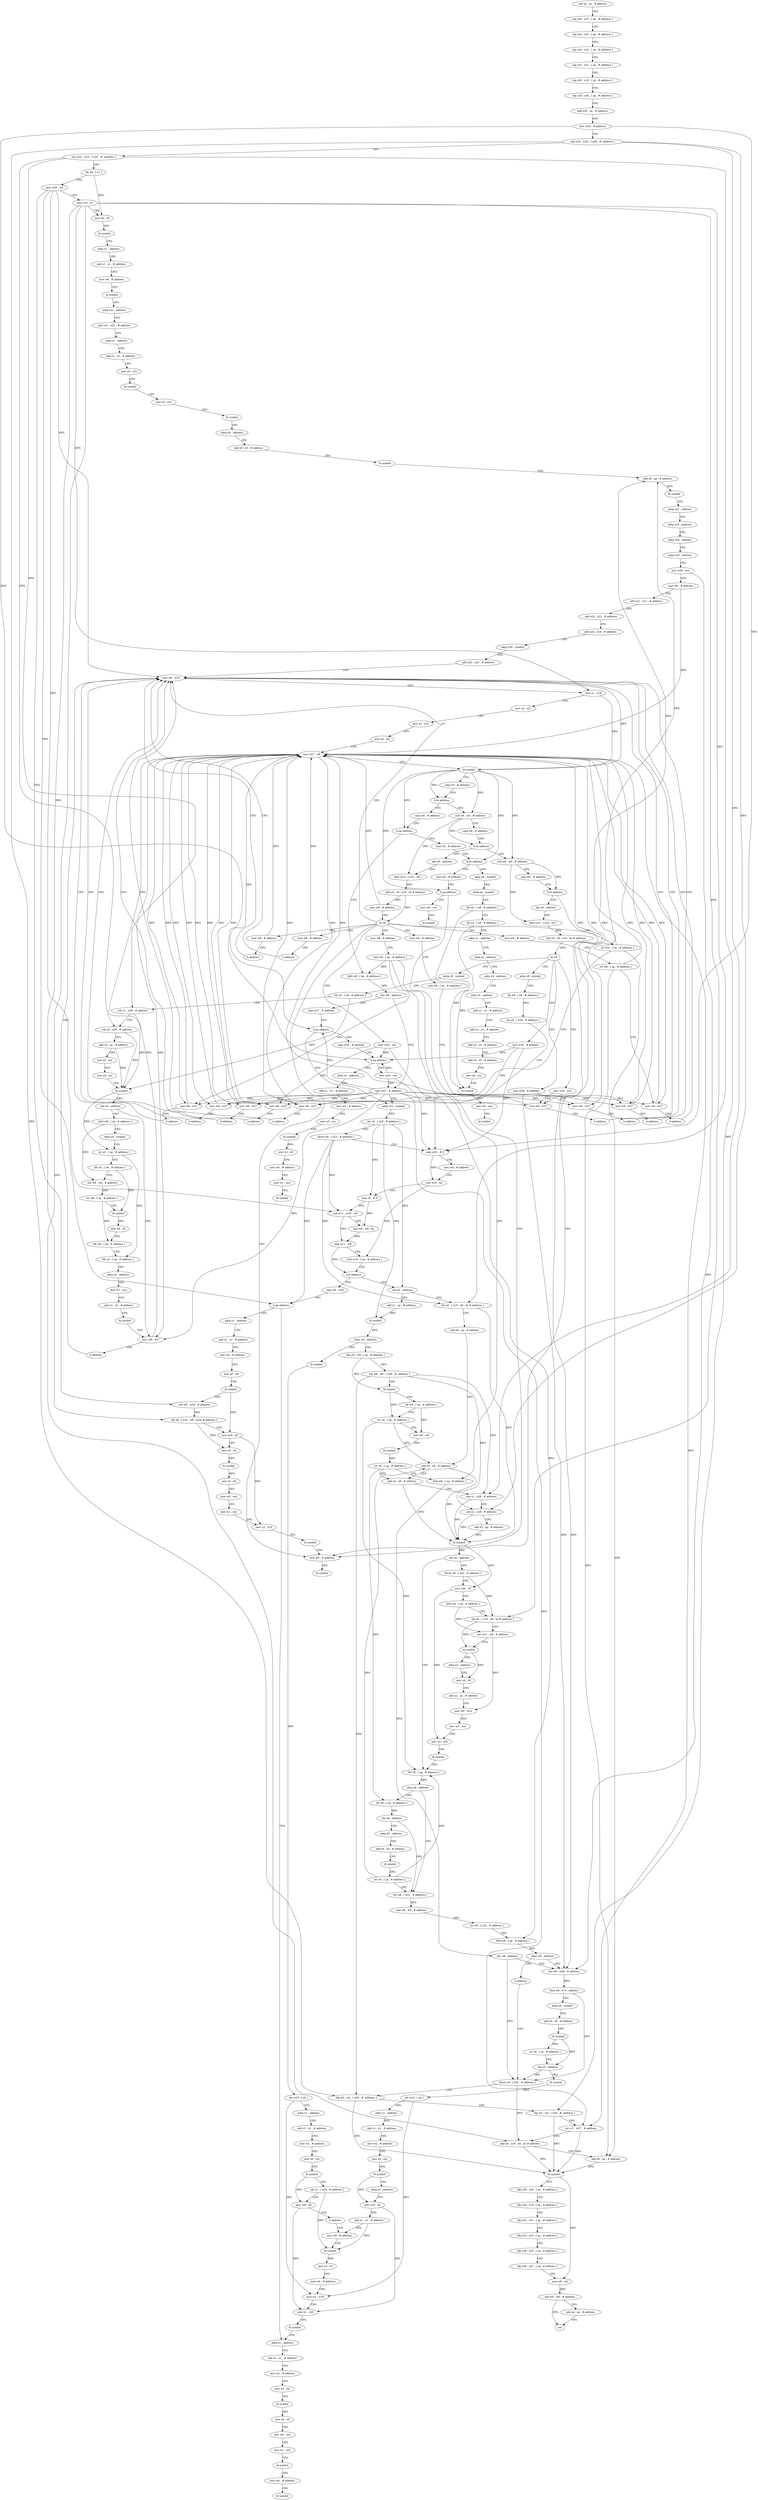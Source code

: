digraph "func" {
"4202908" [label = "sub sp , sp , # address" ]
"4202912" [label = "stp x28 , x27 , [ sp , # address ]" ]
"4202916" [label = "stp x26 , x25 , [ sp , # address ]" ]
"4202920" [label = "stp x24 , x23 , [ sp , # address ]" ]
"4202924" [label = "stp x22 , x21 , [ sp , # address ]" ]
"4202928" [label = "stp x20 , x19 , [ sp , # address ]" ]
"4202932" [label = "stp x29 , x30 , [ sp , # address ]" ]
"4202936" [label = "add x29 , sp , # address" ]
"4202940" [label = "mov w25 , # address" ]
"4202944" [label = "stp w25 , w25 , [ x29 , #- address ]" ]
"4202948" [label = "stp w25 , w25 , [ x29 , #- address ]" ]
"4202952" [label = "ldr x8 , [ x1 ]" ]
"4202956" [label = "mov w20 , w0" ]
"4202960" [label = "mov x19 , x1" ]
"4202964" [label = "mov x0 , x8" ]
"4202968" [label = "bl symbol" ]
"4202972" [label = "adrp x1 , address" ]
"4202976" [label = "add x1 , x1 , # address" ]
"4202980" [label = "mov w0 , # address" ]
"4202984" [label = "bl symbol" ]
"4202988" [label = "adrp x21 , address" ]
"4202992" [label = "add x21 , x21 , # address" ]
"4202996" [label = "adrp x1 , address" ]
"4203000" [label = "add x1 , x1 , # address" ]
"4203004" [label = "mov x0 , x21" ]
"4203008" [label = "bl symbol" ]
"4203012" [label = "mov x0 , x21" ]
"4203016" [label = "bl symbol" ]
"4203020" [label = "adrp x0 , address" ]
"4203024" [label = "add x0 , x0 , # address" ]
"4203028" [label = "bl symbol" ]
"4203032" [label = "add x0 , sp , # address" ]
"4203036" [label = "bl symbol" ]
"4203040" [label = "adrp x21 , address" ]
"4203044" [label = "adrp x22 , address" ]
"4203048" [label = "adrp x24 , address" ]
"4203052" [label = "adrp x23 , address" ]
"4203056" [label = "mov w26 , wzr" ]
"4203060" [label = "mov w8 , # address" ]
"4203064" [label = "add x21 , x21 , # address" ]
"4203068" [label = "add x22 , x22 , # address" ]
"4203072" [label = "add x24 , x24 , # address" ]
"4203076" [label = "adrp x28 , symbol" ]
"4203080" [label = "add x23 , x23 , # address" ]
"4203084" [label = "mov w0 , w20" ]
"4203424" [label = "cmn w0 , # address" ]
"4203428" [label = "b.ne address" ]
"4203808" [label = "cmn w0 , # address" ]
"4203432" [label = "ldrb w8 , [ sp , # address ]" ]
"4203120" [label = "sub w8 , w0 , # address" ]
"4203124" [label = "cmp w8 , # address" ]
"4203128" [label = "b.hi address" ]
"4203160" [label = "sub w8 , w0 , # address" ]
"4203132" [label = "adr x9 , address" ]
"4203812" [label = "b.ne address" ]
"4203880" [label = "cmn w0 , # address" ]
"4203816" [label = "adrp x8 , symbol" ]
"4203436" [label = "cbz w8 , address" ]
"4203460" [label = "mov w27 , # address" ]
"4203440" [label = "cmp w27 , # address" ]
"4203164" [label = "cmp w8 , # address" ]
"4203168" [label = "b.hi address" ]
"4203964" [label = "mov w0 , # address" ]
"4203172" [label = "adr x9 , address" ]
"4203136" [label = "ldrb w10 , [ x23 , x8 ]" ]
"4203140" [label = "add x9 , x9 , x10 , lsl # address" ]
"4203144" [label = "mov w8 , # address" ]
"4203148" [label = "br x9" ]
"4203152" [label = "mov w8 , # address" ]
"4203200" [label = "mov w8 , # address" ]
"4203216" [label = "mov w8 , # address" ]
"4203252" [label = "mov w8 , # address" ]
"4203260" [label = "mov w25 , wzr" ]
"4203284" [label = "mov w8 , # address" ]
"4203300" [label = "str wzr , [ sp , # address ]" ]
"4203884" [label = "b.ne address" ]
"4203888" [label = "mov w0 , wzr" ]
"4203820" [label = "adrp x9 , symbol" ]
"4203824" [label = "ldr x0 , [ x8 , # address ]" ]
"4203828" [label = "ldr x3 , [ x9 , # address ]" ]
"4203832" [label = "adrp x1 , address" ]
"4203836" [label = "adrp x2 , address" ]
"4203840" [label = "adrp x4 , address" ]
"4203844" [label = "adrp x5 , address" ]
"4203848" [label = "add x1 , x1 , # address" ]
"4203852" [label = "add x2 , x2 , # address" ]
"4203856" [label = "add x4 , x4 , # address" ]
"4203860" [label = "add x5 , x5 , # address" ]
"4203864" [label = "mov x6 , xzr" ]
"4203868" [label = "bl symbol" ]
"4203872" [label = "mov w0 , wzr" ]
"4203876" [label = "bl symbol" ]
"4203464" [label = "adrp x22 , symbol" ]
"4203444" [label = "b.ne address" ]
"4203448" [label = "cmp w25 , # address" ]
"4203968" [label = "bl symbol" ]
"4203176" [label = "ldrb w10 , [ x24 , x8 ]" ]
"4203180" [label = "add x9 , x9 , x10 , lsl # address" ]
"4203184" [label = "br x9" ]
"4203188" [label = "mov w25 , # address" ]
"4203232" [label = "adrp x8 , symbol" ]
"4203272" [label = "mov w26 , wzr" ]
"4203312" [label = "mov w26 , # address" ]
"4203324" [label = "adrp x8 , symbol" ]
"4203088" [label = "mov x1 , x19" ]
"4203092" [label = "mov x2 , x21" ]
"4203096" [label = "mov x3 , x22" ]
"4203100" [label = "mov x4 , xzr" ]
"4203104" [label = "mov w27 , w8" ]
"4203108" [label = "bl symbol" ]
"4203112" [label = "cmp w0 , # address" ]
"4203116" [label = "b.le address" ]
"4203156" [label = "b address" ]
"4203204" [label = "str w8 , [ sp , # address ]" ]
"4203208" [label = "mov w8 , w27" ]
"4203212" [label = "b address" ]
"4203220" [label = "strb w8 , [ sp , # address ]" ]
"4203224" [label = "mov w8 , w27" ]
"4203228" [label = "b address" ]
"4203256" [label = "b address" ]
"4203264" [label = "mov w8 , w27" ]
"4203268" [label = "b address" ]
"4203288" [label = "strb w8 , [ sp , # address ]" ]
"4203292" [label = "mov w8 , w27" ]
"4203296" [label = "b address" ]
"4203304" [label = "mov w8 , w27" ]
"4203308" [label = "b address" ]
"4203892" [label = "bl symbol" ]
"4203896" [label = "cmp w8 , w20" ]
"4203900" [label = "b.ge address" ]
"4204080" [label = "adrp x1 , address" ]
"4203904" [label = "adrp x1 , address" ]
"4203512" [label = "cbz x0 , address" ]
"4203664" [label = "ldr x0 , [ x19 , x8 , lsl # address ]" ]
"4203516" [label = "add x1 , sp , # address" ]
"4203468" [label = "ldr x0 , [ x28 , # address ]" ]
"4203472" [label = "ldrsw x8 , [ x22 , # address ]" ]
"4203476" [label = "cmp w25 , # 0" ]
"4203480" [label = "mov w9 , # address" ]
"4203484" [label = "cset w10 , ne" ]
"4203488" [label = "cmp x0 , # 0" ]
"4203492" [label = "sub w11 , w20 , w8" ]
"4203496" [label = "cinc w9 , w9 , eq" ]
"4203500" [label = "cmp w11 , w9" ]
"4203504" [label = "strb w10 , [ sp , # address ]" ]
"4203508" [label = "b.lt address" ]
"4203452" [label = "b.eq address" ]
"4204124" [label = "adrp x1 , address" ]
"4203456" [label = "mov w25 , wzr" ]
"4203192" [label = "mov w8 , w27" ]
"4203196" [label = "b address" ]
"4203236" [label = "ldr x8 , [ x8 , # address ]" ]
"4203240" [label = "str x8 , [ x28 , # address ]" ]
"4203244" [label = "mov w8 , w27" ]
"4203248" [label = "b address" ]
"4203276" [label = "mov w8 , w27" ]
"4203280" [label = "b address" ]
"4203316" [label = "mov w8 , w27" ]
"4203320" [label = "b address" ]
"4203328" [label = "ldr x0 , [ x8 , # address ]" ]
"4203332" [label = "sub x1 , x29 , # address" ]
"4203336" [label = "sub x2 , x29 , # address" ]
"4203340" [label = "add x5 , sp , # address" ]
"4203344" [label = "mov x3 , xzr" ]
"4203348" [label = "mov x4 , xzr" ]
"4203352" [label = "bl symbol" ]
"4203356" [label = "cbz x0 , address" ]
"4203416" [label = "mov w8 , w27" ]
"4203360" [label = "ldrb w8 , [ sp , # address ]" ]
"4204084" [label = "add x1 , x1 , # address" ]
"4204088" [label = "mov w2 , # address" ]
"4204092" [label = "mov x0 , xzr" ]
"4204096" [label = "bl symbol" ]
"4204100" [label = "mov x2 , x0" ]
"4204104" [label = "mov w0 , wzr" ]
"4204108" [label = "mov w1 , wzr" ]
"4204112" [label = "bl symbol" ]
"4204116" [label = "mov w0 , # address" ]
"4204120" [label = "bl symbol" ]
"4203908" [label = "add x1 , x1 , # address" ]
"4203912" [label = "mov w2 , # address" ]
"4203916" [label = "mov x0 , xzr" ]
"4203920" [label = "bl symbol" ]
"4203924" [label = "sub w8 , w20 , # address" ]
"4203928" [label = "ldr x8 , [ x19 , w8 , sxtw # address ]" ]
"4203932" [label = "mov x19 , x0" ]
"4203936" [label = "mov x0 , x8" ]
"4203940" [label = "bl symbol" ]
"4203944" [label = "mov x3 , x0" ]
"4203948" [label = "mov w0 , wzr" ]
"4203952" [label = "mov w1 , wzr" ]
"4203956" [label = "mov x2 , x19" ]
"4203960" [label = "bl symbol" ]
"4203668" [label = "add x8 , sp , # address" ]
"4203672" [label = "add x3 , x8 , # address" ]
"4203676" [label = "add x4 , x8 , # address" ]
"4203680" [label = "sub x1 , x29 , # address" ]
"4203684" [label = "sub x2 , x29 , # address" ]
"4203688" [label = "add x5 , sp , # address" ]
"4203692" [label = "bl symbol" ]
"4203696" [label = "cbz x0 , address" ]
"4203752" [label = "ldr x8 , [ sp , # address ]" ]
"4203700" [label = "ldrsw x8 , [ x22 , # address ]" ]
"4203520" [label = "bl symbol" ]
"4203524" [label = "cbnz w0 , address" ]
"4203972" [label = "bl symbol" ]
"4203528" [label = "ldp w0 , w8 , [ sp , # address ]" ]
"4204128" [label = "add x1 , x1 , # address" ]
"4204132" [label = "mov w2 , # address" ]
"4204136" [label = "mov x0 , xzr" ]
"4204140" [label = "bl symbol" ]
"4204144" [label = "mov x2 , x0" ]
"4204148" [label = "mov w0 , # address" ]
"4204152" [label = "mov w1 , wzr" ]
"4204156" [label = "bl symbol" ]
"4203420" [label = "b address" ]
"4203364" [label = "adrp x9 , symbol" ]
"4203368" [label = "str x0 , [ sp , # address ]" ]
"4203372" [label = "ldr x0 , [ x9 , # address ]" ]
"4203376" [label = "eor w8 , w8 , # address" ]
"4203380" [label = "str w8 , [ sp , # address ]" ]
"4203384" [label = "bl symbol" ]
"4203388" [label = "mov x4 , x0" ]
"4203392" [label = "ldr w0 , [ sp , # address ]" ]
"4203396" [label = "ldr x3 , [ sp , # address ]" ]
"4203400" [label = "adrp x2 , address" ]
"4203404" [label = "mov w1 , wzr" ]
"4203408" [label = "add x2 , x2 , # address" ]
"4203412" [label = "bl symbol" ]
"4203756" [label = "cbnz x8 , address" ]
"4203784" [label = "ldr w8 , [ x22 , # address ]" ]
"4203760" [label = "ldr x8 , [ sp , # address ]" ]
"4203704" [label = "mov x20 , x0" ]
"4203708" [label = "ldrb w9 , [ sp , # address ]" ]
"4203712" [label = "ldr x0 , [ x19 , x8 , lsl # address ]" ]
"4203716" [label = "eor w21 , w9 , # address" ]
"4203720" [label = "bl symbol" ]
"4203724" [label = "adrp x2 , address" ]
"4203728" [label = "mov x4 , x0" ]
"4203732" [label = "add x2 , x2 , # address" ]
"4203736" [label = "mov w0 , w21" ]
"4203740" [label = "mov w1 , wzr" ]
"4203744" [label = "mov x3 , x20" ]
"4203748" [label = "bl symbol" ]
"4203976" [label = "ldr w19 , [ x0 ]" ]
"4203980" [label = "adrp x1 , address" ]
"4203984" [label = "add x1 , x1 , # address" ]
"4203988" [label = "mov w2 , # address" ]
"4203992" [label = "mov x0 , xzr" ]
"4203996" [label = "bl symbol" ]
"4204000" [label = "ldr x1 , [ x28 , # address ]" ]
"4204004" [label = "mov x20 , x0" ]
"4204008" [label = "b address" ]
"4204052" [label = "mov w0 , # address" ]
"4203532" [label = "stp w8 , w0 , [ x29 , #- address ]" ]
"4203536" [label = "bl symbol" ]
"4203540" [label = "ldr w8 , [ sp , # address ]" ]
"4203544" [label = "str x0 , [ sp , # address ]" ]
"4203548" [label = "mov w0 , w8" ]
"4203552" [label = "bl symbol" ]
"4203556" [label = "str x0 , [ sp , # address ]" ]
"4203560" [label = "ldrb w8 , [ sp , # address ]" ]
"4203564" [label = "cbz w8 , address" ]
"4203596" [label = "ldrsw x8 , [ x22 , # address ]" ]
"4203568" [label = "eor w8 , w26 , # address" ]
"4203788" [label = "add w8 , w8 , # address" ]
"4203792" [label = "str w8 , [ x22 , # address ]" ]
"4203796" [label = "ldrb w8 , [ sp , # address ]" ]
"4203800" [label = "cbnz w8 , address" ]
"4203804" [label = "b address" ]
"4203764" [label = "cbz x8 , address" ]
"4203768" [label = "adrp x0 , address" ]
"4204056" [label = "bl symbol" ]
"4204060" [label = "mov x3 , x0" ]
"4204064" [label = "mov w0 , # address" ]
"4204068" [label = "mov w1 , w19" ]
"4204072" [label = "mov x2 , x20" ]
"4204076" [label = "bl symbol" ]
"4203600" [label = "ldp w3 , w2 , [ x29 , #- address ]" ]
"4203604" [label = "ldp w5 , w4 , [ x29 , #- address ]" ]
"4203608" [label = "orr w1 , w27 , # address" ]
"4203612" [label = "add x0 , x19 , x8 , lsl # address" ]
"4203616" [label = "add x6 , sp , # address" ]
"4203620" [label = "bl symbol" ]
"4203624" [label = "ldp x29 , x30 , [ sp , # address ]" ]
"4203628" [label = "ldp x20 , x19 , [ sp , # address ]" ]
"4203632" [label = "ldp x22 , x21 , [ sp , # address ]" ]
"4203636" [label = "ldp x24 , x23 , [ sp , # address ]" ]
"4203640" [label = "ldp x26 , x25 , [ sp , # address ]" ]
"4203644" [label = "ldp x28 , x27 , [ sp , # address ]" ]
"4203648" [label = "mvn w8 , w0" ]
"4203652" [label = "and w0 , w8 , # address" ]
"4203656" [label = "add sp , sp , # address" ]
"4203660" [label = "ret" ]
"4203572" [label = "tbnz w8 , # 0 , address" ]
"4203576" [label = "adrp x0 , symbol" ]
"4203772" [label = "add x0 , x0 , # address" ]
"4203776" [label = "bl symbol" ]
"4203780" [label = "str x0 , [ sp , # address ]" ]
"4203580" [label = "add x0 , x0 , # address" ]
"4203584" [label = "bl symbol" ]
"4203588" [label = "str x0 , [ sp , # address ]" ]
"4203592" [label = "cbz x0 , address" ]
"4204012" [label = "bl symbol" ]
"4204016" [label = "ldr w19 , [ x0 ]" ]
"4204020" [label = "adrp x1 , address" ]
"4204024" [label = "add x1 , x1 , # address" ]
"4204028" [label = "mov w2 , # address" ]
"4204032" [label = "mov x0 , xzr" ]
"4204036" [label = "bl symbol" ]
"4204040" [label = "adrp x1 , address" ]
"4204044" [label = "mov x20 , x0" ]
"4204048" [label = "add x1 , x1 , # address" ]
"4202908" -> "4202912" [ label = "CFG" ]
"4202912" -> "4202916" [ label = "CFG" ]
"4202916" -> "4202920" [ label = "CFG" ]
"4202920" -> "4202924" [ label = "CFG" ]
"4202924" -> "4202928" [ label = "CFG" ]
"4202928" -> "4202932" [ label = "CFG" ]
"4202932" -> "4202936" [ label = "CFG" ]
"4202936" -> "4202940" [ label = "CFG" ]
"4202940" -> "4202944" [ label = "CFG" ]
"4202940" -> "4203476" [ label = "DFG" ]
"4202940" -> "4203452" [ label = "DFG" ]
"4202944" -> "4202948" [ label = "CFG" ]
"4202944" -> "4203600" [ label = "DFG" ]
"4202944" -> "4203680" [ label = "DFG" ]
"4202944" -> "4203684" [ label = "DFG" ]
"4202948" -> "4202952" [ label = "CFG" ]
"4202948" -> "4203604" [ label = "DFG" ]
"4202948" -> "4203332" [ label = "DFG" ]
"4202948" -> "4203336" [ label = "DFG" ]
"4202952" -> "4202956" [ label = "CFG" ]
"4202952" -> "4202964" [ label = "DFG" ]
"4202956" -> "4202960" [ label = "CFG" ]
"4202956" -> "4203084" [ label = "DFG" ]
"4202956" -> "4203492" [ label = "DFG" ]
"4202956" -> "4203900" [ label = "DFG" ]
"4202956" -> "4203924" [ label = "DFG" ]
"4202960" -> "4202964" [ label = "CFG" ]
"4202960" -> "4203088" [ label = "DFG" ]
"4202960" -> "4203928" [ label = "DFG" ]
"4202960" -> "4203664" [ label = "DFG" ]
"4202960" -> "4203712" [ label = "DFG" ]
"4202960" -> "4203612" [ label = "DFG" ]
"4202964" -> "4202968" [ label = "DFG" ]
"4202968" -> "4202972" [ label = "CFG" ]
"4202972" -> "4202976" [ label = "CFG" ]
"4202976" -> "4202980" [ label = "CFG" ]
"4202980" -> "4202984" [ label = "CFG" ]
"4202984" -> "4202988" [ label = "CFG" ]
"4202988" -> "4202992" [ label = "CFG" ]
"4202992" -> "4202996" [ label = "CFG" ]
"4202996" -> "4203000" [ label = "CFG" ]
"4203000" -> "4203004" [ label = "CFG" ]
"4203004" -> "4203008" [ label = "CFG" ]
"4203008" -> "4203012" [ label = "CFG" ]
"4203012" -> "4203016" [ label = "CFG" ]
"4203016" -> "4203020" [ label = "CFG" ]
"4203020" -> "4203024" [ label = "CFG" ]
"4203024" -> "4203028" [ label = "CFG" ]
"4203028" -> "4203032" [ label = "CFG" ]
"4203032" -> "4203036" [ label = "DFG" ]
"4203036" -> "4203040" [ label = "CFG" ]
"4203040" -> "4203044" [ label = "CFG" ]
"4203044" -> "4203048" [ label = "CFG" ]
"4203048" -> "4203052" [ label = "CFG" ]
"4203052" -> "4203056" [ label = "CFG" ]
"4203056" -> "4203060" [ label = "CFG" ]
"4203056" -> "4203568" [ label = "DFG" ]
"4203060" -> "4203064" [ label = "CFG" ]
"4203060" -> "4203104" [ label = "DFG" ]
"4203064" -> "4203068" [ label = "CFG" ]
"4203068" -> "4203072" [ label = "CFG" ]
"4203072" -> "4203076" [ label = "CFG" ]
"4203076" -> "4203080" [ label = "CFG" ]
"4203080" -> "4203084" [ label = "CFG" ]
"4203084" -> "4203088" [ label = "CFG" ]
"4203084" -> "4203108" [ label = "DFG" ]
"4203424" -> "4203428" [ label = "CFG" ]
"4203428" -> "4203808" [ label = "CFG" ]
"4203428" -> "4203432" [ label = "CFG" ]
"4203808" -> "4203812" [ label = "CFG" ]
"4203432" -> "4203436" [ label = "DFG" ]
"4203120" -> "4203124" [ label = "CFG" ]
"4203120" -> "4203128" [ label = "DFG" ]
"4203120" -> "4203136" [ label = "DFG" ]
"4203124" -> "4203128" [ label = "CFG" ]
"4203128" -> "4203160" [ label = "CFG" ]
"4203128" -> "4203132" [ label = "CFG" ]
"4203160" -> "4203164" [ label = "CFG" ]
"4203160" -> "4203168" [ label = "DFG" ]
"4203160" -> "4203176" [ label = "DFG" ]
"4203132" -> "4203136" [ label = "CFG" ]
"4203812" -> "4203880" [ label = "CFG" ]
"4203812" -> "4203816" [ label = "CFG" ]
"4203880" -> "4203884" [ label = "CFG" ]
"4203816" -> "4203820" [ label = "CFG" ]
"4203436" -> "4203460" [ label = "CFG" ]
"4203436" -> "4203440" [ label = "CFG" ]
"4203460" -> "4203464" [ label = "CFG" ]
"4203460" -> "4203444" [ label = "DFG" ]
"4203460" -> "4203208" [ label = "DFG" ]
"4203460" -> "4203224" [ label = "DFG" ]
"4203460" -> "4203264" [ label = "DFG" ]
"4203460" -> "4203292" [ label = "DFG" ]
"4203460" -> "4203304" [ label = "DFG" ]
"4203460" -> "4203192" [ label = "DFG" ]
"4203460" -> "4203244" [ label = "DFG" ]
"4203460" -> "4203276" [ label = "DFG" ]
"4203460" -> "4203316" [ label = "DFG" ]
"4203460" -> "4203416" [ label = "DFG" ]
"4203460" -> "4203608" [ label = "DFG" ]
"4203440" -> "4203444" [ label = "CFG" ]
"4203164" -> "4203168" [ label = "CFG" ]
"4203168" -> "4203964" [ label = "CFG" ]
"4203168" -> "4203172" [ label = "CFG" ]
"4203964" -> "4203968" [ label = "CFG" ]
"4203172" -> "4203176" [ label = "CFG" ]
"4203136" -> "4203140" [ label = "DFG" ]
"4203140" -> "4203144" [ label = "CFG" ]
"4203140" -> "4203148" [ label = "DFG" ]
"4203144" -> "4203148" [ label = "CFG" ]
"4203144" -> "4203104" [ label = "DFG" ]
"4203148" -> "4203084" [ label = "CFG" ]
"4203148" -> "4203152" [ label = "CFG" ]
"4203148" -> "4203200" [ label = "CFG" ]
"4203148" -> "4203216" [ label = "CFG" ]
"4203148" -> "4203252" [ label = "CFG" ]
"4203148" -> "4203260" [ label = "CFG" ]
"4203148" -> "4203284" [ label = "CFG" ]
"4203148" -> "4203300" [ label = "CFG" ]
"4203148" -> "4203964" [ label = "CFG" ]
"4203152" -> "4203156" [ label = "CFG" ]
"4203152" -> "4203104" [ label = "DFG" ]
"4203200" -> "4203204" [ label = "CFG" ]
"4203216" -> "4203220" [ label = "CFG" ]
"4203252" -> "4203256" [ label = "CFG" ]
"4203252" -> "4203104" [ label = "DFG" ]
"4203260" -> "4203264" [ label = "CFG" ]
"4203260" -> "4203476" [ label = "DFG" ]
"4203260" -> "4203452" [ label = "DFG" ]
"4203284" -> "4203288" [ label = "CFG" ]
"4203300" -> "4203304" [ label = "CFG" ]
"4203300" -> "4203032" [ label = "DFG" ]
"4203300" -> "4203616" [ label = "DFG" ]
"4203884" -> "4203964" [ label = "CFG" ]
"4203884" -> "4203888" [ label = "CFG" ]
"4203888" -> "4203892" [ label = "CFG" ]
"4203820" -> "4203824" [ label = "CFG" ]
"4203824" -> "4203828" [ label = "CFG" ]
"4203824" -> "4203868" [ label = "DFG" ]
"4203828" -> "4203832" [ label = "CFG" ]
"4203828" -> "4203868" [ label = "DFG" ]
"4203832" -> "4203836" [ label = "CFG" ]
"4203836" -> "4203840" [ label = "CFG" ]
"4203840" -> "4203844" [ label = "CFG" ]
"4203844" -> "4203848" [ label = "CFG" ]
"4203848" -> "4203852" [ label = "CFG" ]
"4203852" -> "4203856" [ label = "CFG" ]
"4203856" -> "4203860" [ label = "CFG" ]
"4203860" -> "4203864" [ label = "CFG" ]
"4203864" -> "4203868" [ label = "CFG" ]
"4203868" -> "4203872" [ label = "CFG" ]
"4203872" -> "4203876" [ label = "CFG" ]
"4203464" -> "4203468" [ label = "CFG" ]
"4203444" -> "4203464" [ label = "CFG" ]
"4203444" -> "4203448" [ label = "CFG" ]
"4203448" -> "4203452" [ label = "CFG" ]
"4203176" -> "4203180" [ label = "DFG" ]
"4203180" -> "4203184" [ label = "DFG" ]
"4203184" -> "4203188" [ label = "CFG" ]
"4203184" -> "4203232" [ label = "CFG" ]
"4203184" -> "4203272" [ label = "CFG" ]
"4203184" -> "4203312" [ label = "CFG" ]
"4203184" -> "4203324" [ label = "CFG" ]
"4203188" -> "4203192" [ label = "CFG" ]
"4203188" -> "4203476" [ label = "DFG" ]
"4203188" -> "4203452" [ label = "DFG" ]
"4203232" -> "4203236" [ label = "CFG" ]
"4203272" -> "4203276" [ label = "CFG" ]
"4203272" -> "4203568" [ label = "DFG" ]
"4203312" -> "4203316" [ label = "CFG" ]
"4203312" -> "4203568" [ label = "DFG" ]
"4203324" -> "4203328" [ label = "CFG" ]
"4203088" -> "4203092" [ label = "CFG" ]
"4203088" -> "4203108" [ label = "DFG" ]
"4203092" -> "4203096" [ label = "CFG" ]
"4203096" -> "4203100" [ label = "CFG" ]
"4203100" -> "4203104" [ label = "CFG" ]
"4203104" -> "4203108" [ label = "CFG" ]
"4203104" -> "4203444" [ label = "DFG" ]
"4203104" -> "4203208" [ label = "DFG" ]
"4203104" -> "4203224" [ label = "DFG" ]
"4203104" -> "4203264" [ label = "DFG" ]
"4203104" -> "4203292" [ label = "DFG" ]
"4203104" -> "4203304" [ label = "DFG" ]
"4203104" -> "4203192" [ label = "DFG" ]
"4203104" -> "4203244" [ label = "DFG" ]
"4203104" -> "4203276" [ label = "DFG" ]
"4203104" -> "4203316" [ label = "DFG" ]
"4203104" -> "4203416" [ label = "DFG" ]
"4203104" -> "4203608" [ label = "DFG" ]
"4203108" -> "4203112" [ label = "CFG" ]
"4203108" -> "4203116" [ label = "DFG" ]
"4203108" -> "4203428" [ label = "DFG" ]
"4203108" -> "4203120" [ label = "DFG" ]
"4203108" -> "4203812" [ label = "DFG" ]
"4203108" -> "4203160" [ label = "DFG" ]
"4203108" -> "4203884" [ label = "DFG" ]
"4203112" -> "4203116" [ label = "CFG" ]
"4203116" -> "4203424" [ label = "CFG" ]
"4203116" -> "4203120" [ label = "CFG" ]
"4203156" -> "4203084" [ label = "CFG" ]
"4203204" -> "4203208" [ label = "CFG" ]
"4203204" -> "4203032" [ label = "DFG" ]
"4203204" -> "4203616" [ label = "DFG" ]
"4203208" -> "4203212" [ label = "CFG" ]
"4203208" -> "4203104" [ label = "DFG" ]
"4203212" -> "4203084" [ label = "CFG" ]
"4203220" -> "4203224" [ label = "CFG" ]
"4203220" -> "4203432" [ label = "DFG" ]
"4203220" -> "4203560" [ label = "DFG" ]
"4203220" -> "4203796" [ label = "DFG" ]
"4203224" -> "4203228" [ label = "CFG" ]
"4203224" -> "4203104" [ label = "DFG" ]
"4203228" -> "4203084" [ label = "CFG" ]
"4203256" -> "4203084" [ label = "CFG" ]
"4203264" -> "4203268" [ label = "CFG" ]
"4203264" -> "4203104" [ label = "DFG" ]
"4203268" -> "4203084" [ label = "CFG" ]
"4203288" -> "4203292" [ label = "CFG" ]
"4203292" -> "4203296" [ label = "CFG" ]
"4203292" -> "4203104" [ label = "DFG" ]
"4203296" -> "4203084" [ label = "CFG" ]
"4203304" -> "4203308" [ label = "CFG" ]
"4203304" -> "4203104" [ label = "DFG" ]
"4203308" -> "4203084" [ label = "CFG" ]
"4203896" -> "4203900" [ label = "CFG" ]
"4203900" -> "4204080" [ label = "CFG" ]
"4203900" -> "4203904" [ label = "CFG" ]
"4204080" -> "4204084" [ label = "CFG" ]
"4203904" -> "4203908" [ label = "CFG" ]
"4203512" -> "4203664" [ label = "CFG" ]
"4203512" -> "4203516" [ label = "CFG" ]
"4203664" -> "4203668" [ label = "CFG" ]
"4203664" -> "4203692" [ label = "DFG" ]
"4203516" -> "4203520" [ label = "DFG" ]
"4203468" -> "4203472" [ label = "CFG" ]
"4203468" -> "4203488" [ label = "DFG" ]
"4203468" -> "4203512" [ label = "DFG" ]
"4203468" -> "4203520" [ label = "DFG" ]
"4203472" -> "4203476" [ label = "CFG" ]
"4203472" -> "4203492" [ label = "DFG" ]
"4203472" -> "4203900" [ label = "DFG" ]
"4203472" -> "4203664" [ label = "DFG" ]
"4203476" -> "4203480" [ label = "CFG" ]
"4203476" -> "4203484" [ label = "DFG" ]
"4203480" -> "4203484" [ label = "CFG" ]
"4203484" -> "4203488" [ label = "CFG" ]
"4203484" -> "4203504" [ label = "DFG" ]
"4203488" -> "4203492" [ label = "CFG" ]
"4203488" -> "4203496" [ label = "DFG" ]
"4203492" -> "4203496" [ label = "CFG" ]
"4203492" -> "4203500" [ label = "DFG" ]
"4203496" -> "4203500" [ label = "DFG" ]
"4203500" -> "4203504" [ label = "CFG" ]
"4203500" -> "4203508" [ label = "DFG" ]
"4203504" -> "4203508" [ label = "CFG" ]
"4203508" -> "4203896" [ label = "CFG" ]
"4203508" -> "4203512" [ label = "CFG" ]
"4203452" -> "4204124" [ label = "CFG" ]
"4203452" -> "4203456" [ label = "CFG" ]
"4204124" -> "4204128" [ label = "CFG" ]
"4203456" -> "4203460" [ label = "CFG" ]
"4203456" -> "4203476" [ label = "DFG" ]
"4203456" -> "4203452" [ label = "DFG" ]
"4203192" -> "4203196" [ label = "CFG" ]
"4203192" -> "4203104" [ label = "DFG" ]
"4203196" -> "4203084" [ label = "CFG" ]
"4203236" -> "4203240" [ label = "DFG" ]
"4203240" -> "4203244" [ label = "CFG" ]
"4203244" -> "4203248" [ label = "CFG" ]
"4203244" -> "4203104" [ label = "DFG" ]
"4203248" -> "4203084" [ label = "CFG" ]
"4203276" -> "4203280" [ label = "CFG" ]
"4203276" -> "4203104" [ label = "DFG" ]
"4203280" -> "4203084" [ label = "CFG" ]
"4203316" -> "4203320" [ label = "CFG" ]
"4203316" -> "4203104" [ label = "DFG" ]
"4203320" -> "4203084" [ label = "CFG" ]
"4203328" -> "4203332" [ label = "CFG" ]
"4203328" -> "4203352" [ label = "DFG" ]
"4203332" -> "4203336" [ label = "CFG" ]
"4203332" -> "4203352" [ label = "DFG" ]
"4203336" -> "4203340" [ label = "CFG" ]
"4203336" -> "4203352" [ label = "DFG" ]
"4203340" -> "4203344" [ label = "CFG" ]
"4203340" -> "4203352" [ label = "DFG" ]
"4203344" -> "4203348" [ label = "CFG" ]
"4203348" -> "4203352" [ label = "CFG" ]
"4203352" -> "4203356" [ label = "DFG" ]
"4203352" -> "4203368" [ label = "DFG" ]
"4203356" -> "4203416" [ label = "CFG" ]
"4203356" -> "4203360" [ label = "CFG" ]
"4203416" -> "4203420" [ label = "CFG" ]
"4203416" -> "4203104" [ label = "DFG" ]
"4203360" -> "4203364" [ label = "CFG" ]
"4203360" -> "4203376" [ label = "DFG" ]
"4204084" -> "4204088" [ label = "CFG" ]
"4204088" -> "4204092" [ label = "CFG" ]
"4204092" -> "4204096" [ label = "CFG" ]
"4204096" -> "4204100" [ label = "DFG" ]
"4204100" -> "4204104" [ label = "CFG" ]
"4204104" -> "4204108" [ label = "CFG" ]
"4204108" -> "4204112" [ label = "CFG" ]
"4204112" -> "4204116" [ label = "CFG" ]
"4204116" -> "4204120" [ label = "CFG" ]
"4203908" -> "4203912" [ label = "CFG" ]
"4203912" -> "4203916" [ label = "CFG" ]
"4203916" -> "4203920" [ label = "CFG" ]
"4203920" -> "4203924" [ label = "CFG" ]
"4203920" -> "4203932" [ label = "DFG" ]
"4203924" -> "4203928" [ label = "DFG" ]
"4203928" -> "4203932" [ label = "CFG" ]
"4203928" -> "4203936" [ label = "DFG" ]
"4203932" -> "4203936" [ label = "CFG" ]
"4203932" -> "4203956" [ label = "DFG" ]
"4203936" -> "4203940" [ label = "DFG" ]
"4203940" -> "4203944" [ label = "DFG" ]
"4203944" -> "4203948" [ label = "CFG" ]
"4203948" -> "4203952" [ label = "CFG" ]
"4203952" -> "4203956" [ label = "CFG" ]
"4203956" -> "4203960" [ label = "CFG" ]
"4203960" -> "4203964" [ label = "CFG" ]
"4203668" -> "4203672" [ label = "CFG" ]
"4203672" -> "4203676" [ label = "CFG" ]
"4203672" -> "4203692" [ label = "DFG" ]
"4203676" -> "4203680" [ label = "CFG" ]
"4203676" -> "4203692" [ label = "DFG" ]
"4203680" -> "4203684" [ label = "CFG" ]
"4203680" -> "4203692" [ label = "DFG" ]
"4203684" -> "4203688" [ label = "CFG" ]
"4203684" -> "4203692" [ label = "DFG" ]
"4203688" -> "4203692" [ label = "DFG" ]
"4203692" -> "4203696" [ label = "DFG" ]
"4203692" -> "4203704" [ label = "DFG" ]
"4203696" -> "4203752" [ label = "CFG" ]
"4203696" -> "4203700" [ label = "CFG" ]
"4203752" -> "4203756" [ label = "DFG" ]
"4203700" -> "4203704" [ label = "CFG" ]
"4203700" -> "4203712" [ label = "DFG" ]
"4203520" -> "4203524" [ label = "DFG" ]
"4203524" -> "4203972" [ label = "CFG" ]
"4203524" -> "4203528" [ label = "CFG" ]
"4203972" -> "4203976" [ label = "DFG" ]
"4203528" -> "4203532" [ label = "DFG" ]
"4203528" -> "4203536" [ label = "DFG" ]
"4204128" -> "4204132" [ label = "CFG" ]
"4204132" -> "4204136" [ label = "CFG" ]
"4204136" -> "4204140" [ label = "CFG" ]
"4204140" -> "4204144" [ label = "DFG" ]
"4204144" -> "4204148" [ label = "CFG" ]
"4204148" -> "4204152" [ label = "CFG" ]
"4204152" -> "4204156" [ label = "CFG" ]
"4203420" -> "4203084" [ label = "CFG" ]
"4203364" -> "4203368" [ label = "CFG" ]
"4203368" -> "4203372" [ label = "CFG" ]
"4203368" -> "4203396" [ label = "DFG" ]
"4203372" -> "4203376" [ label = "CFG" ]
"4203372" -> "4203384" [ label = "DFG" ]
"4203376" -> "4203380" [ label = "DFG" ]
"4203380" -> "4203384" [ label = "CFG" ]
"4203380" -> "4203392" [ label = "DFG" ]
"4203384" -> "4203388" [ label = "DFG" ]
"4203388" -> "4203392" [ label = "CFG" ]
"4203392" -> "4203396" [ label = "CFG" ]
"4203396" -> "4203400" [ label = "CFG" ]
"4203400" -> "4203404" [ label = "CFG" ]
"4203404" -> "4203408" [ label = "CFG" ]
"4203408" -> "4203412" [ label = "CFG" ]
"4203412" -> "4203416" [ label = "CFG" ]
"4203756" -> "4203784" [ label = "CFG" ]
"4203756" -> "4203760" [ label = "CFG" ]
"4203784" -> "4203788" [ label = "DFG" ]
"4203760" -> "4203764" [ label = "DFG" ]
"4203704" -> "4203708" [ label = "CFG" ]
"4203704" -> "4203744" [ label = "DFG" ]
"4203708" -> "4203712" [ label = "CFG" ]
"4203708" -> "4203716" [ label = "DFG" ]
"4203712" -> "4203716" [ label = "CFG" ]
"4203712" -> "4203720" [ label = "DFG" ]
"4203716" -> "4203720" [ label = "CFG" ]
"4203716" -> "4203736" [ label = "DFG" ]
"4203720" -> "4203724" [ label = "CFG" ]
"4203720" -> "4203728" [ label = "DFG" ]
"4203724" -> "4203728" [ label = "CFG" ]
"4203728" -> "4203732" [ label = "CFG" ]
"4203732" -> "4203736" [ label = "CFG" ]
"4203736" -> "4203740" [ label = "CFG" ]
"4203740" -> "4203744" [ label = "CFG" ]
"4203744" -> "4203748" [ label = "CFG" ]
"4203748" -> "4203752" [ label = "CFG" ]
"4203976" -> "4203980" [ label = "CFG" ]
"4203976" -> "4204068" [ label = "DFG" ]
"4203980" -> "4203984" [ label = "CFG" ]
"4203984" -> "4203988" [ label = "CFG" ]
"4203988" -> "4203992" [ label = "CFG" ]
"4203992" -> "4203996" [ label = "CFG" ]
"4203996" -> "4204000" [ label = "CFG" ]
"4203996" -> "4204004" [ label = "DFG" ]
"4204000" -> "4204004" [ label = "CFG" ]
"4204000" -> "4204056" [ label = "DFG" ]
"4204004" -> "4204008" [ label = "CFG" ]
"4204004" -> "4204072" [ label = "DFG" ]
"4204008" -> "4204052" [ label = "CFG" ]
"4204052" -> "4204056" [ label = "CFG" ]
"4203532" -> "4203536" [ label = "CFG" ]
"4203532" -> "4203680" [ label = "DFG" ]
"4203532" -> "4203684" [ label = "DFG" ]
"4203532" -> "4203600" [ label = "DFG" ]
"4203536" -> "4203540" [ label = "CFG" ]
"4203536" -> "4203544" [ label = "DFG" ]
"4203540" -> "4203544" [ label = "CFG" ]
"4203540" -> "4203548" [ label = "DFG" ]
"4203544" -> "4203548" [ label = "CFG" ]
"4203544" -> "4203672" [ label = "DFG" ]
"4203544" -> "4203752" [ label = "DFG" ]
"4203548" -> "4203552" [ label = "DFG" ]
"4203552" -> "4203556" [ label = "DFG" ]
"4203556" -> "4203560" [ label = "CFG" ]
"4203556" -> "4203676" [ label = "DFG" ]
"4203556" -> "4203760" [ label = "DFG" ]
"4203560" -> "4203564" [ label = "DFG" ]
"4203564" -> "4203596" [ label = "CFG" ]
"4203564" -> "4203568" [ label = "CFG" ]
"4203596" -> "4203600" [ label = "CFG" ]
"4203596" -> "4203612" [ label = "DFG" ]
"4203568" -> "4203572" [ label = "DFG" ]
"4203788" -> "4203792" [ label = "DFG" ]
"4203792" -> "4203796" [ label = "CFG" ]
"4203796" -> "4203800" [ label = "DFG" ]
"4203800" -> "4203568" [ label = "CFG" ]
"4203800" -> "4203804" [ label = "CFG" ]
"4203804" -> "4203596" [ label = "CFG" ]
"4203764" -> "4203784" [ label = "CFG" ]
"4203764" -> "4203768" [ label = "CFG" ]
"4203768" -> "4203772" [ label = "CFG" ]
"4204056" -> "4204060" [ label = "DFG" ]
"4204060" -> "4204064" [ label = "CFG" ]
"4204064" -> "4204068" [ label = "CFG" ]
"4204068" -> "4204072" [ label = "CFG" ]
"4204072" -> "4204076" [ label = "CFG" ]
"4204076" -> "4204080" [ label = "CFG" ]
"4203600" -> "4203604" [ label = "CFG" ]
"4203600" -> "4203620" [ label = "DFG" ]
"4203604" -> "4203608" [ label = "CFG" ]
"4203604" -> "4203620" [ label = "DFG" ]
"4203608" -> "4203612" [ label = "CFG" ]
"4203608" -> "4203620" [ label = "DFG" ]
"4203612" -> "4203616" [ label = "CFG" ]
"4203612" -> "4203620" [ label = "DFG" ]
"4203616" -> "4203620" [ label = "DFG" ]
"4203620" -> "4203624" [ label = "CFG" ]
"4203620" -> "4203648" [ label = "DFG" ]
"4203624" -> "4203628" [ label = "CFG" ]
"4203628" -> "4203632" [ label = "CFG" ]
"4203632" -> "4203636" [ label = "CFG" ]
"4203636" -> "4203640" [ label = "CFG" ]
"4203640" -> "4203644" [ label = "CFG" ]
"4203644" -> "4203648" [ label = "CFG" ]
"4203648" -> "4203652" [ label = "DFG" ]
"4203652" -> "4203656" [ label = "CFG" ]
"4203652" -> "4203660" [ label = "DFG" ]
"4203656" -> "4203660" [ label = "CFG" ]
"4203572" -> "4203596" [ label = "CFG" ]
"4203572" -> "4203576" [ label = "CFG" ]
"4203576" -> "4203580" [ label = "CFG" ]
"4203772" -> "4203776" [ label = "CFG" ]
"4203776" -> "4203780" [ label = "DFG" ]
"4203780" -> "4203784" [ label = "CFG" ]
"4203780" -> "4203672" [ label = "DFG" ]
"4203780" -> "4203752" [ label = "DFG" ]
"4203580" -> "4203584" [ label = "CFG" ]
"4203584" -> "4203588" [ label = "DFG" ]
"4203584" -> "4203592" [ label = "DFG" ]
"4203588" -> "4203592" [ label = "CFG" ]
"4203592" -> "4204012" [ label = "CFG" ]
"4203592" -> "4203596" [ label = "CFG" ]
"4204012" -> "4204016" [ label = "DFG" ]
"4204016" -> "4204020" [ label = "CFG" ]
"4204016" -> "4204068" [ label = "DFG" ]
"4204020" -> "4204024" [ label = "CFG" ]
"4204024" -> "4204028" [ label = "CFG" ]
"4204028" -> "4204032" [ label = "CFG" ]
"4204032" -> "4204036" [ label = "CFG" ]
"4204036" -> "4204040" [ label = "CFG" ]
"4204036" -> "4204044" [ label = "DFG" ]
"4204040" -> "4204044" [ label = "CFG" ]
"4204044" -> "4204048" [ label = "CFG" ]
"4204044" -> "4204072" [ label = "DFG" ]
"4204048" -> "4204052" [ label = "CFG" ]
"4204048" -> "4204056" [ label = "DFG" ]
}
